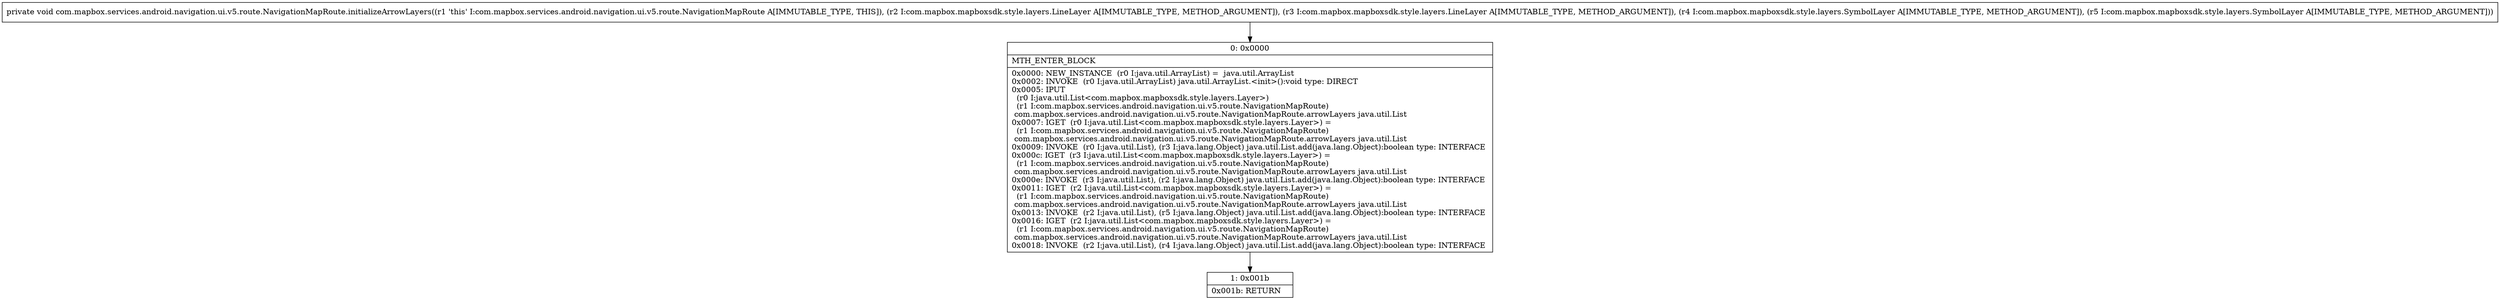 digraph "CFG forcom.mapbox.services.android.navigation.ui.v5.route.NavigationMapRoute.initializeArrowLayers(Lcom\/mapbox\/mapboxsdk\/style\/layers\/LineLayer;Lcom\/mapbox\/mapboxsdk\/style\/layers\/LineLayer;Lcom\/mapbox\/mapboxsdk\/style\/layers\/SymbolLayer;Lcom\/mapbox\/mapboxsdk\/style\/layers\/SymbolLayer;)V" {
Node_0 [shape=record,label="{0\:\ 0x0000|MTH_ENTER_BLOCK\l|0x0000: NEW_INSTANCE  (r0 I:java.util.ArrayList) =  java.util.ArrayList \l0x0002: INVOKE  (r0 I:java.util.ArrayList) java.util.ArrayList.\<init\>():void type: DIRECT \l0x0005: IPUT  \l  (r0 I:java.util.List\<com.mapbox.mapboxsdk.style.layers.Layer\>)\l  (r1 I:com.mapbox.services.android.navigation.ui.v5.route.NavigationMapRoute)\l com.mapbox.services.android.navigation.ui.v5.route.NavigationMapRoute.arrowLayers java.util.List \l0x0007: IGET  (r0 I:java.util.List\<com.mapbox.mapboxsdk.style.layers.Layer\>) = \l  (r1 I:com.mapbox.services.android.navigation.ui.v5.route.NavigationMapRoute)\l com.mapbox.services.android.navigation.ui.v5.route.NavigationMapRoute.arrowLayers java.util.List \l0x0009: INVOKE  (r0 I:java.util.List), (r3 I:java.lang.Object) java.util.List.add(java.lang.Object):boolean type: INTERFACE \l0x000c: IGET  (r3 I:java.util.List\<com.mapbox.mapboxsdk.style.layers.Layer\>) = \l  (r1 I:com.mapbox.services.android.navigation.ui.v5.route.NavigationMapRoute)\l com.mapbox.services.android.navigation.ui.v5.route.NavigationMapRoute.arrowLayers java.util.List \l0x000e: INVOKE  (r3 I:java.util.List), (r2 I:java.lang.Object) java.util.List.add(java.lang.Object):boolean type: INTERFACE \l0x0011: IGET  (r2 I:java.util.List\<com.mapbox.mapboxsdk.style.layers.Layer\>) = \l  (r1 I:com.mapbox.services.android.navigation.ui.v5.route.NavigationMapRoute)\l com.mapbox.services.android.navigation.ui.v5.route.NavigationMapRoute.arrowLayers java.util.List \l0x0013: INVOKE  (r2 I:java.util.List), (r5 I:java.lang.Object) java.util.List.add(java.lang.Object):boolean type: INTERFACE \l0x0016: IGET  (r2 I:java.util.List\<com.mapbox.mapboxsdk.style.layers.Layer\>) = \l  (r1 I:com.mapbox.services.android.navigation.ui.v5.route.NavigationMapRoute)\l com.mapbox.services.android.navigation.ui.v5.route.NavigationMapRoute.arrowLayers java.util.List \l0x0018: INVOKE  (r2 I:java.util.List), (r4 I:java.lang.Object) java.util.List.add(java.lang.Object):boolean type: INTERFACE \l}"];
Node_1 [shape=record,label="{1\:\ 0x001b|0x001b: RETURN   \l}"];
MethodNode[shape=record,label="{private void com.mapbox.services.android.navigation.ui.v5.route.NavigationMapRoute.initializeArrowLayers((r1 'this' I:com.mapbox.services.android.navigation.ui.v5.route.NavigationMapRoute A[IMMUTABLE_TYPE, THIS]), (r2 I:com.mapbox.mapboxsdk.style.layers.LineLayer A[IMMUTABLE_TYPE, METHOD_ARGUMENT]), (r3 I:com.mapbox.mapboxsdk.style.layers.LineLayer A[IMMUTABLE_TYPE, METHOD_ARGUMENT]), (r4 I:com.mapbox.mapboxsdk.style.layers.SymbolLayer A[IMMUTABLE_TYPE, METHOD_ARGUMENT]), (r5 I:com.mapbox.mapboxsdk.style.layers.SymbolLayer A[IMMUTABLE_TYPE, METHOD_ARGUMENT])) }"];
MethodNode -> Node_0;
Node_0 -> Node_1;
}


